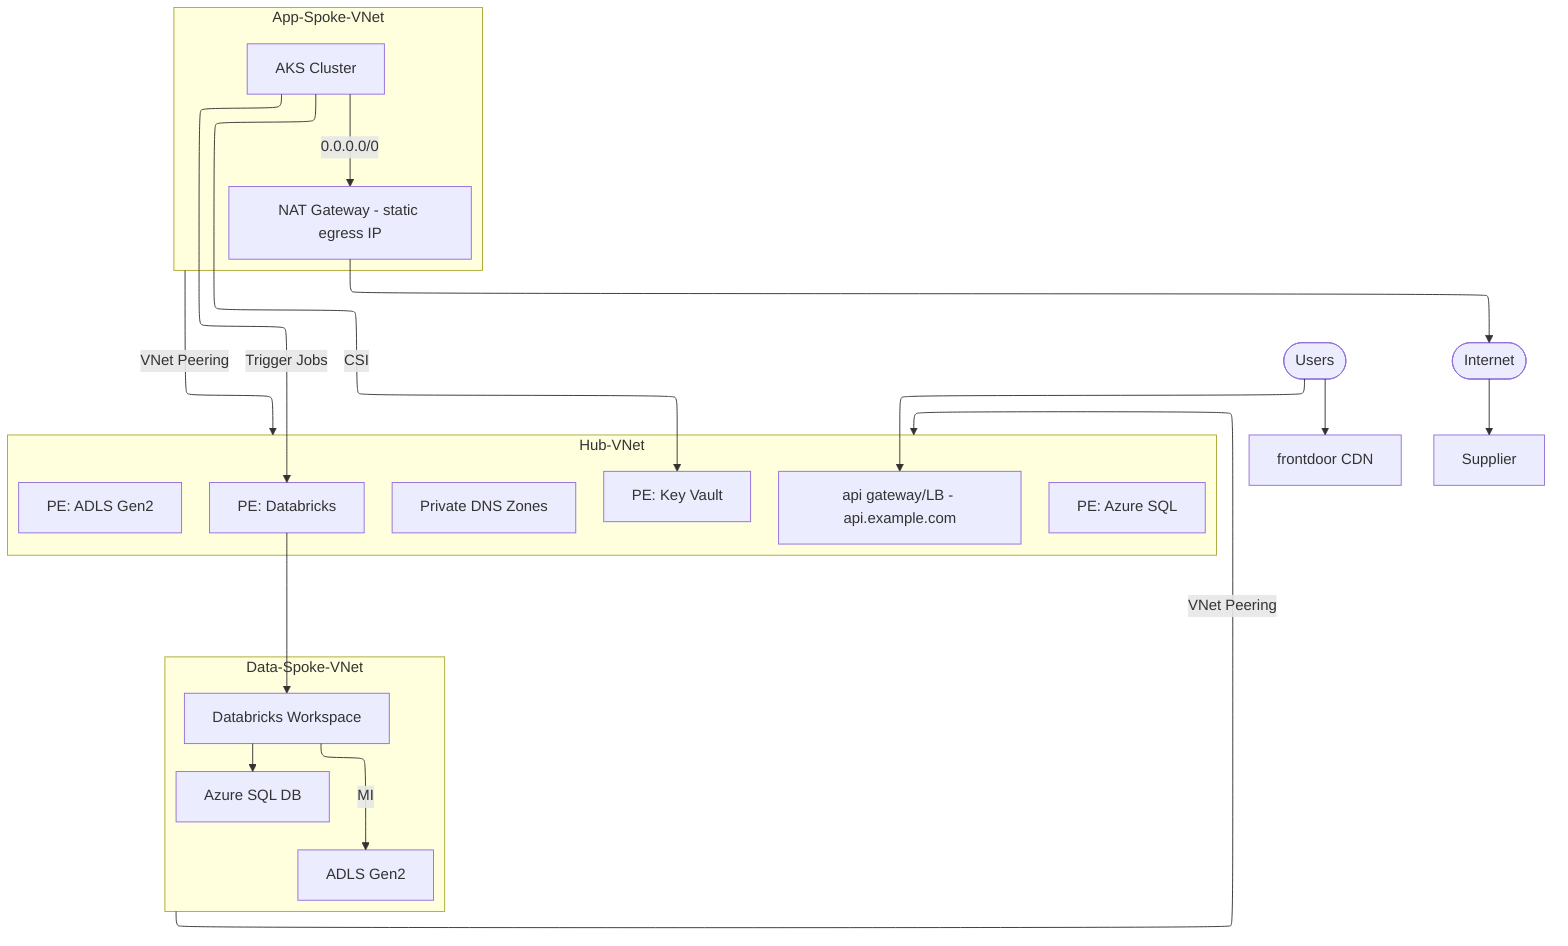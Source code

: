 ---
config:
    layout: elk
    theme: default
---
graph TD
  user(["Users"])
  F[frontdoor CDN]
  user --> F & APIGW 
  internet([Internet])
%%   internet -->|Supplier APIs| Supplier


  subgraph Hub-VNet
    
    APIGW[api gateway/LB - api.example.com]
    privateDNS[Private DNS Zones]
    peKV[PE: Key Vault]
    peADLS[PE: ADLS Gen2]
    peSQL[PE: Azure SQL]
    peDBX[PE: Databricks]
  end

  subgraph App-Spoke-VNet
    NAT[NAT Gateway - static egress IP]
    aks[AKS Cluster]
  end

  subgraph Data-Spoke-VNet
    dbx[Databricks Workspace]
    adls[ADLS Gen2]
    sql[Azure SQL DB]
  end

  %% Peering
  App-Spoke-VNet -->|VNet Peering| Hub-VNet
  Data-Spoke-VNet -->|VNet Peering| Hub-VNet

  %% Private Link paths via Hub
  aks -->|CSI| peKV
  aks -->|Trigger Jobs| peDBX
  peDBX --> dbx
  dbx -->|MI| adls
  dbx --> sql

  %% Internet egress from App Spoke
  aks -->|0.0.0.0/0| NAT --> internet --> Supplier